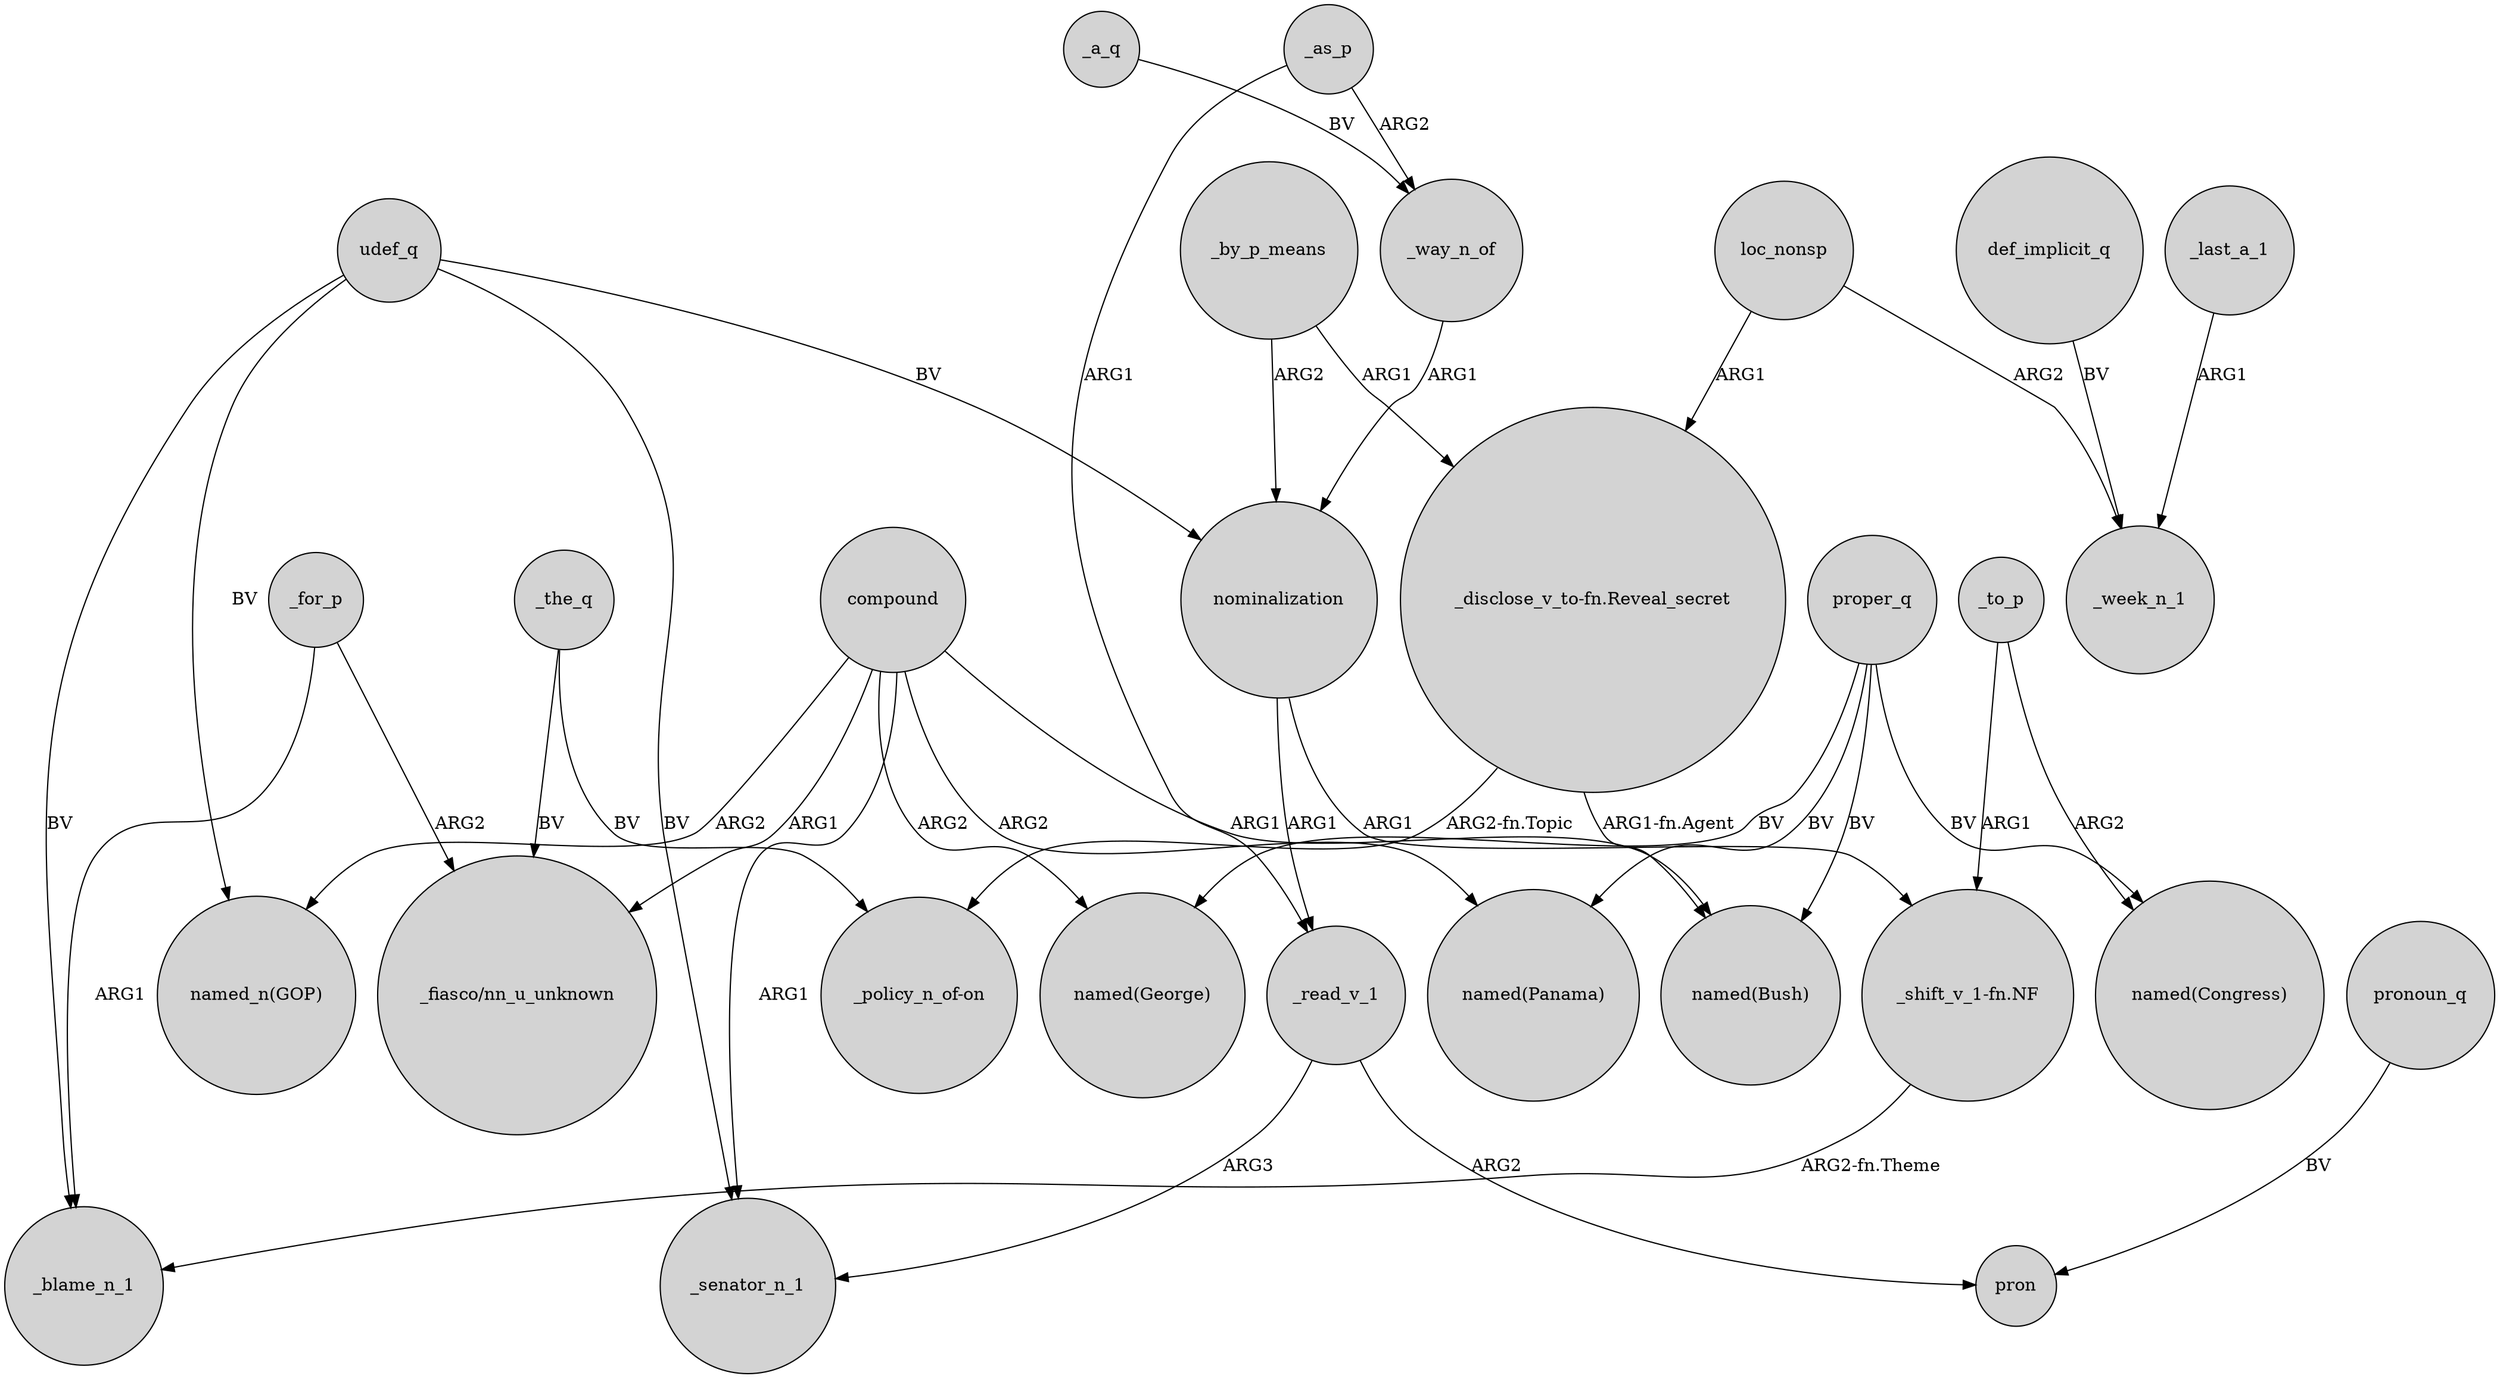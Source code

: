 digraph {
	node [shape=circle style=filled]
	nominalization -> _read_v_1 [label=ARG1]
	udef_q -> _senator_n_1 [label=BV]
	"_disclose_v_to-fn.Reveal_secret" -> "named(Bush)" [label="ARG1-fn.Agent"]
	def_implicit_q -> _week_n_1 [label=BV]
	_by_p_means -> nominalization [label=ARG2]
	_to_p -> "named(Congress)" [label=ARG2]
	_the_q -> "_policy_n_of-on" [label=BV]
	_read_v_1 -> pron [label=ARG2]
	nominalization -> "_shift_v_1-fn.NF" [label=ARG1]
	compound -> "named(George)" [label=ARG2]
	compound -> "_fiasco/nn_u_unknown" [label=ARG1]
	proper_q -> "named(Congress)" [label=BV]
	udef_q -> "named_n(GOP)" [label=BV]
	proper_q -> "named(Panama)" [label=BV]
	_as_p -> _read_v_1 [label=ARG1]
	pronoun_q -> pron [label=BV]
	loc_nonsp -> _week_n_1 [label=ARG2]
	_for_p -> "_fiasco/nn_u_unknown" [label=ARG2]
	compound -> "named(Panama)" [label=ARG2]
	loc_nonsp -> "_disclose_v_to-fn.Reveal_secret" [label=ARG1]
	compound -> "named_n(GOP)" [label=ARG2]
	_last_a_1 -> _week_n_1 [label=ARG1]
	proper_q -> "named(Bush)" [label=BV]
	proper_q -> "named(George)" [label=BV]
	udef_q -> nominalization [label=BV]
	udef_q -> _blame_n_1 [label=BV]
	_to_p -> "_shift_v_1-fn.NF" [label=ARG1]
	"_disclose_v_to-fn.Reveal_secret" -> "_policy_n_of-on" [label="ARG2-fn.Topic"]
	_for_p -> _blame_n_1 [label=ARG1]
	compound -> _senator_n_1 [label=ARG1]
	_a_q -> _way_n_of [label=BV]
	_the_q -> "_fiasco/nn_u_unknown" [label=BV]
	_by_p_means -> "_disclose_v_to-fn.Reveal_secret" [label=ARG1]
	_read_v_1 -> _senator_n_1 [label=ARG3]
	_as_p -> _way_n_of [label=ARG2]
	_way_n_of -> nominalization [label=ARG1]
	"_shift_v_1-fn.NF" -> _blame_n_1 [label="ARG2-fn.Theme"]
	compound -> "named(Bush)" [label=ARG1]
}
